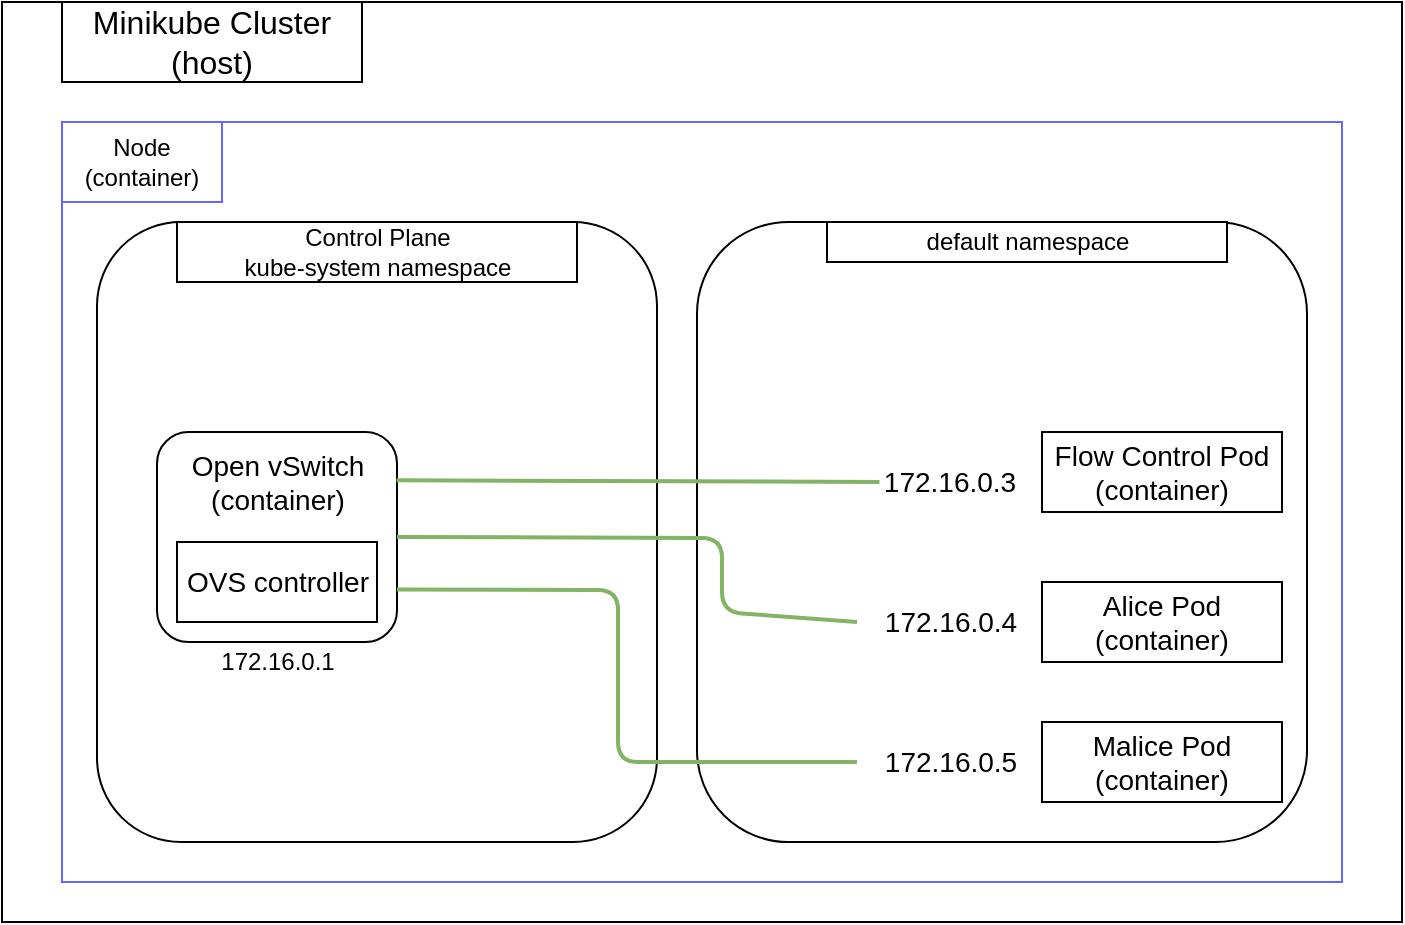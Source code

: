 <mxfile version="14.4.2" type="device" pages="4"><diagram id="SPM80yEfz0V69nwxQwvC" name="Initial State"><mxGraphModel dx="1406" dy="827" grid="1" gridSize="10" guides="1" tooltips="1" connect="1" arrows="1" fold="1" page="1" pageScale="1" pageWidth="850" pageHeight="1100" math="0" shadow="0"><root><mxCell id="0"/><mxCell id="1" parent="0"/><mxCell id="5ASjhGsuJmiU-nz4qk4i-2" value="" style="rounded=0;whiteSpace=wrap;html=1;" parent="1" vertex="1"><mxGeometry x="50" y="200" width="700" height="460" as="geometry"/></mxCell><mxCell id="5ASjhGsuJmiU-nz4qk4i-3" value="&lt;font style=&quot;font-size: 16px&quot;&gt;Minikube Cluster&lt;br&gt;(host)&lt;br&gt;&lt;/font&gt;" style="rounded=0;whiteSpace=wrap;html=1;" parent="1" vertex="1"><mxGeometry x="80" y="200" width="150" height="40" as="geometry"/></mxCell><mxCell id="9nFY7eV2wJj011dFa0R3-2" value="" style="rounded=0;whiteSpace=wrap;html=1;strokeColor=#6666FF;" parent="1" vertex="1"><mxGeometry x="80" y="260" width="640" height="380" as="geometry"/></mxCell><mxCell id="9nFY7eV2wJj011dFa0R3-3" value="Node&lt;br&gt;(container)" style="rounded=0;whiteSpace=wrap;html=1;strokeColor=#6666FF;" parent="1" vertex="1"><mxGeometry x="80" y="260" width="80" height="40" as="geometry"/></mxCell><mxCell id="9nFY7eV2wJj011dFa0R3-1" value="" style="group" parent="1" vertex="1" connectable="0"><mxGeometry x="97.5" y="310" width="605" height="340" as="geometry"/></mxCell><mxCell id="5ASjhGsuJmiU-nz4qk4i-6" value="" style="rounded=1;whiteSpace=wrap;html=1;" parent="9nFY7eV2wJj011dFa0R3-1" vertex="1"><mxGeometry width="280" height="310" as="geometry"/></mxCell><mxCell id="5ASjhGsuJmiU-nz4qk4i-8" value="Control Plane&lt;br&gt;kube-system namespace" style="rounded=0;whiteSpace=wrap;html=1;" parent="9nFY7eV2wJj011dFa0R3-1" vertex="1"><mxGeometry x="40" width="200" height="30" as="geometry"/></mxCell><mxCell id="5ASjhGsuJmiU-nz4qk4i-9" value="&lt;font style=&quot;font-size: 16px&quot;&gt;&lt;br&gt;&lt;/font&gt;" style="rounded=1;whiteSpace=wrap;html=1;" parent="9nFY7eV2wJj011dFa0R3-1" vertex="1"><mxGeometry x="30" y="105" width="120" height="105" as="geometry"/></mxCell><mxCell id="5ASjhGsuJmiU-nz4qk4i-11" value="" style="rounded=1;whiteSpace=wrap;html=1;" parent="9nFY7eV2wJj011dFa0R3-1" vertex="1"><mxGeometry x="300" width="305" height="310" as="geometry"/></mxCell><mxCell id="klybUJO9stq1i2S6__V8-2" value="172.16.0.3" style="text;html=1;strokeColor=none;fillColor=none;align=center;verticalAlign=middle;whiteSpace=wrap;rounded=0;fontSize=14;" parent="9nFY7eV2wJj011dFa0R3-1" vertex="1"><mxGeometry x="391.25" y="120" width="70" height="20" as="geometry"/></mxCell><mxCell id="klybUJO9stq1i2S6__V8-3" value="172.16.0.1" style="text;html=1;strokeColor=none;fillColor=none;align=center;verticalAlign=middle;whiteSpace=wrap;rounded=0;" parent="9nFY7eV2wJj011dFa0R3-1" vertex="1"><mxGeometry x="55" y="210" width="70" height="20" as="geometry"/></mxCell><mxCell id="lihId6UX3un8bzZOQSRV-1" value="default namespace" style="rounded=0;whiteSpace=wrap;html=1;" parent="9nFY7eV2wJj011dFa0R3-1" vertex="1"><mxGeometry x="365" width="200" height="20" as="geometry"/></mxCell><mxCell id="UflOqL2dVe9mE2yYyN1r-18" value="" style="rounded=0;whiteSpace=wrap;html=1;fontSize=14;" parent="9nFY7eV2wJj011dFa0R3-1" vertex="1"><mxGeometry x="472.5" y="250" width="120" height="40" as="geometry"/></mxCell><mxCell id="UflOqL2dVe9mE2yYyN1r-19" value="172.16.0.4" style="text;html=1;strokeColor=none;fillColor=none;align=center;verticalAlign=middle;whiteSpace=wrap;rounded=0;fontSize=14;" parent="9nFY7eV2wJj011dFa0R3-1" vertex="1"><mxGeometry x="380" y="190" width="92.5" height="20" as="geometry"/></mxCell><mxCell id="UflOqL2dVe9mE2yYyN1r-20" value="172.16.0.5" style="text;html=1;strokeColor=none;fillColor=none;align=center;verticalAlign=middle;whiteSpace=wrap;rounded=0;fontSize=14;" parent="9nFY7eV2wJj011dFa0R3-1" vertex="1"><mxGeometry x="380" y="260" width="92.5" height="20" as="geometry"/></mxCell><mxCell id="UflOqL2dVe9mE2yYyN1r-22" value="" style="endArrow=none;html=1;strokeWidth=2;fontSize=14;exitX=1;exitY=0.75;exitDx=0;exitDy=0;entryX=0;entryY=0.5;entryDx=0;entryDy=0;fillColor=#d5e8d4;strokeColor=#82b366;" parent="9nFY7eV2wJj011dFa0R3-1" source="5ASjhGsuJmiU-nz4qk4i-9" target="UflOqL2dVe9mE2yYyN1r-20" edge="1"><mxGeometry width="50" height="50" relative="1" as="geometry"><mxPoint x="822.5" y="300" as="sourcePoint"/><mxPoint x="872.5" y="250" as="targetPoint"/><Array as="points"><mxPoint x="260.5" y="184"/><mxPoint x="260.5" y="270"/></Array></mxGeometry></mxCell><mxCell id="UflOqL2dVe9mE2yYyN1r-23" value="Malice Pod&lt;br&gt;(container)" style="text;html=1;strokeColor=none;fillColor=none;align=center;verticalAlign=middle;whiteSpace=wrap;rounded=0;fontSize=14;" parent="9nFY7eV2wJj011dFa0R3-1" vertex="1"><mxGeometry x="492.5" y="250" width="80" height="40" as="geometry"/></mxCell><mxCell id="kLBeLT3nm2p9U1i9RvKl-1" value="Open vSwitch&lt;br style=&quot;font-size: 14px;&quot;&gt;(container)" style="text;html=1;strokeColor=none;fillColor=none;align=center;verticalAlign=middle;whiteSpace=wrap;rounded=0;fontSize=14;" parent="9nFY7eV2wJj011dFa0R3-1" vertex="1"><mxGeometry x="45" y="110" width="90" height="40" as="geometry"/></mxCell><mxCell id="_FuGeGbYFDOOqnuU3PDI-1" value="" style="endArrow=none;html=1;fontSize=14;entryX=0;entryY=0.5;entryDx=0;entryDy=0;exitX=0.998;exitY=0.23;exitDx=0;exitDy=0;exitPerimeter=0;fillColor=#d5e8d4;strokeColor=#82b366;strokeWidth=2;" parent="9nFY7eV2wJj011dFa0R3-1" source="5ASjhGsuJmiU-nz4qk4i-9" target="klybUJO9stq1i2S6__V8-2" edge="1"><mxGeometry width="50" height="50" relative="1" as="geometry"><mxPoint x="392.5" y="200" as="sourcePoint"/><mxPoint x="442.5" y="150" as="targetPoint"/></mxGeometry></mxCell><mxCell id="_FuGeGbYFDOOqnuU3PDI-2" value="" style="endArrow=none;html=1;strokeWidth=2;fontSize=14;exitX=1;exitY=0.5;exitDx=0;exitDy=0;entryX=0;entryY=0.5;entryDx=0;entryDy=0;fillColor=#d5e8d4;strokeColor=#82b366;" parent="9nFY7eV2wJj011dFa0R3-1" source="5ASjhGsuJmiU-nz4qk4i-9" target="UflOqL2dVe9mE2yYyN1r-19" edge="1"><mxGeometry width="50" height="50" relative="1" as="geometry"><mxPoint x="232.5" y="190" as="sourcePoint"/><mxPoint x="282.5" y="140" as="targetPoint"/><Array as="points"><mxPoint x="312.5" y="158"/><mxPoint x="312.5" y="195"/></Array></mxGeometry></mxCell><mxCell id="kLBeLT3nm2p9U1i9RvKl-2" value="OVS controller" style="rounded=0;whiteSpace=wrap;html=1;fontSize=14;" parent="9nFY7eV2wJj011dFa0R3-1" vertex="1"><mxGeometry x="40" y="160" width="100" height="40" as="geometry"/></mxCell><mxCell id="0B1JP8FjPePatAGm551s-1" value="" style="rounded=0;whiteSpace=wrap;html=1;fontSize=14;" parent="9nFY7eV2wJj011dFa0R3-1" vertex="1"><mxGeometry x="472.5" y="105" width="120" height="40" as="geometry"/></mxCell><mxCell id="UflOqL2dVe9mE2yYyN1r-7" value="Flow Control Pod&lt;br&gt;(container)" style="text;html=1;strokeColor=none;fillColor=none;align=center;verticalAlign=middle;whiteSpace=wrap;rounded=0;fontSize=14;" parent="9nFY7eV2wJj011dFa0R3-1" vertex="1"><mxGeometry x="472.5" y="105" width="120.0" height="40" as="geometry"/></mxCell><mxCell id="RWAV6x3wuJFrrtSgIS4D-1" value="" style="rounded=0;whiteSpace=wrap;html=1;fontSize=14;" parent="9nFY7eV2wJj011dFa0R3-1" vertex="1"><mxGeometry x="472.5" y="180" width="120" height="40" as="geometry"/></mxCell><mxCell id="RWAV6x3wuJFrrtSgIS4D-2" value="Alice Pod&lt;br&gt;(container)" style="text;html=1;strokeColor=none;fillColor=none;align=center;verticalAlign=middle;whiteSpace=wrap;rounded=0;fontSize=14;" parent="9nFY7eV2wJj011dFa0R3-1" vertex="1"><mxGeometry x="492.5" y="180" width="80" height="40" as="geometry"/></mxCell></root></mxGraphModel></diagram><diagram id="PsvHld23e1mlhPz0Zdyc" name="Normal operation"><mxGraphModel dx="1406" dy="827" grid="1" gridSize="10" guides="1" tooltips="1" connect="1" arrows="1" fold="1" page="1" pageScale="1" pageWidth="850" pageHeight="1100" math="0" shadow="0"><root><mxCell id="Ak8CmOIezb1qrzMnsXGI-0"/><mxCell id="Ak8CmOIezb1qrzMnsXGI-1" parent="Ak8CmOIezb1qrzMnsXGI-0"/><mxCell id="16PtyauGCBvtimo_j_Vf-0" value="" style="rounded=0;whiteSpace=wrap;html=1;" parent="Ak8CmOIezb1qrzMnsXGI-1" vertex="1"><mxGeometry x="50" y="200" width="700" height="460" as="geometry"/></mxCell><mxCell id="16PtyauGCBvtimo_j_Vf-1" value="&lt;font style=&quot;font-size: 16px&quot;&gt;Minikube Cluster&lt;br&gt;(host)&lt;br&gt;&lt;/font&gt;" style="rounded=0;whiteSpace=wrap;html=1;" parent="Ak8CmOIezb1qrzMnsXGI-1" vertex="1"><mxGeometry x="80" y="200" width="150" height="40" as="geometry"/></mxCell><mxCell id="16PtyauGCBvtimo_j_Vf-2" value="" style="rounded=0;whiteSpace=wrap;html=1;strokeColor=#6666FF;" parent="Ak8CmOIezb1qrzMnsXGI-1" vertex="1"><mxGeometry x="80" y="260" width="640" height="380" as="geometry"/></mxCell><mxCell id="16PtyauGCBvtimo_j_Vf-3" value="Node&lt;br&gt;(container)" style="rounded=0;whiteSpace=wrap;html=1;strokeColor=#6666FF;" parent="Ak8CmOIezb1qrzMnsXGI-1" vertex="1"><mxGeometry x="80" y="260" width="80" height="40" as="geometry"/></mxCell><mxCell id="16PtyauGCBvtimo_j_Vf-4" value="" style="group" parent="Ak8CmOIezb1qrzMnsXGI-1" vertex="1" connectable="0"><mxGeometry x="97.5" y="310" width="605" height="340" as="geometry"/></mxCell><mxCell id="16PtyauGCBvtimo_j_Vf-5" value="" style="rounded=1;whiteSpace=wrap;html=1;" parent="16PtyauGCBvtimo_j_Vf-4" vertex="1"><mxGeometry width="280" height="310" as="geometry"/></mxCell><mxCell id="16PtyauGCBvtimo_j_Vf-6" value="Control Plane&lt;br&gt;kube-system namespace" style="rounded=0;whiteSpace=wrap;html=1;" parent="16PtyauGCBvtimo_j_Vf-4" vertex="1"><mxGeometry x="40" width="200" height="30" as="geometry"/></mxCell><mxCell id="16PtyauGCBvtimo_j_Vf-7" value="&lt;font style=&quot;font-size: 16px&quot;&gt;&lt;br&gt;&lt;/font&gt;" style="rounded=1;whiteSpace=wrap;html=1;" parent="16PtyauGCBvtimo_j_Vf-4" vertex="1"><mxGeometry x="30" y="105" width="120" height="105" as="geometry"/></mxCell><mxCell id="16PtyauGCBvtimo_j_Vf-8" value="" style="rounded=1;whiteSpace=wrap;html=1;" parent="16PtyauGCBvtimo_j_Vf-4" vertex="1"><mxGeometry x="300" width="305" height="310" as="geometry"/></mxCell><mxCell id="16PtyauGCBvtimo_j_Vf-12" value="172.16.0.3" style="text;html=1;strokeColor=none;fillColor=none;align=center;verticalAlign=middle;whiteSpace=wrap;rounded=0;fontSize=14;" parent="16PtyauGCBvtimo_j_Vf-4" vertex="1"><mxGeometry x="391.25" y="120" width="70" height="20" as="geometry"/></mxCell><mxCell id="16PtyauGCBvtimo_j_Vf-13" value="172.16.0.1" style="text;html=1;strokeColor=none;fillColor=none;align=center;verticalAlign=middle;whiteSpace=wrap;rounded=0;" parent="16PtyauGCBvtimo_j_Vf-4" vertex="1"><mxGeometry x="55" y="210" width="70" height="20" as="geometry"/></mxCell><mxCell id="16PtyauGCBvtimo_j_Vf-14" value="default namespace" style="rounded=0;whiteSpace=wrap;html=1;" parent="16PtyauGCBvtimo_j_Vf-4" vertex="1"><mxGeometry x="365" width="200" height="20" as="geometry"/></mxCell><mxCell id="16PtyauGCBvtimo_j_Vf-34" value="" style="rounded=0;whiteSpace=wrap;html=1;fontSize=14;" parent="16PtyauGCBvtimo_j_Vf-4" vertex="1"><mxGeometry x="472.5" y="250" width="120" height="40" as="geometry"/></mxCell><mxCell id="16PtyauGCBvtimo_j_Vf-35" value="172.16.0.4" style="text;html=1;strokeColor=none;fillColor=none;align=center;verticalAlign=middle;whiteSpace=wrap;rounded=0;fontSize=14;" parent="16PtyauGCBvtimo_j_Vf-4" vertex="1"><mxGeometry x="380" y="185" width="92.5" height="20" as="geometry"/></mxCell><mxCell id="16PtyauGCBvtimo_j_Vf-36" value="172.16.0.5" style="text;html=1;strokeColor=none;fillColor=none;align=center;verticalAlign=middle;whiteSpace=wrap;rounded=0;fontSize=14;" parent="16PtyauGCBvtimo_j_Vf-4" vertex="1"><mxGeometry x="380" y="260" width="92.5" height="20" as="geometry"/></mxCell><mxCell id="16PtyauGCBvtimo_j_Vf-39" value="Malice Pod&lt;br&gt;(container)" style="text;html=1;strokeColor=none;fillColor=none;align=center;verticalAlign=middle;whiteSpace=wrap;rounded=0;fontSize=14;" parent="16PtyauGCBvtimo_j_Vf-4" vertex="1"><mxGeometry x="492.5" y="250" width="80" height="40" as="geometry"/></mxCell><mxCell id="16PtyauGCBvtimo_j_Vf-40" value="(2) Receive Ping" style="text;html=1;strokeColor=#9673a6;fillColor=#e1d5e7;align=center;verticalAlign=middle;whiteSpace=wrap;rounded=0;fontSize=14;" parent="16PtyauGCBvtimo_j_Vf-4" vertex="1"><mxGeometry x="322.5" y="160" width="107.5" height="20" as="geometry"/></mxCell><mxCell id="1alvN_VIk32vMGdSOUgh-2" value="Open vSwitch&lt;br&gt;(container)" style="text;html=1;strokeColor=none;fillColor=none;align=center;verticalAlign=middle;whiteSpace=wrap;rounded=0;fontSize=14;" parent="16PtyauGCBvtimo_j_Vf-4" vertex="1"><mxGeometry x="45" y="110" width="90" height="40" as="geometry"/></mxCell><mxCell id="SONWfzKCYsus6uXxr7sT-0" value="&lt;span&gt;OVS controller&lt;/span&gt;" style="rounded=0;whiteSpace=wrap;html=1;fontSize=14;" parent="16PtyauGCBvtimo_j_Vf-4" vertex="1"><mxGeometry x="40" y="160" width="100" height="40" as="geometry"/></mxCell><mxCell id="QdnZntp3UHXR1tHoXwg9-0" value="" style="endArrow=none;html=1;strokeWidth=2;fontSize=14;entryX=0;entryY=0.5;entryDx=0;entryDy=0;exitX=1.001;exitY=0.229;exitDx=0;exitDy=0;exitPerimeter=0;fillColor=#d5e8d4;strokeColor=#82b366;" parent="16PtyauGCBvtimo_j_Vf-4" source="16PtyauGCBvtimo_j_Vf-7" target="16PtyauGCBvtimo_j_Vf-12" edge="1"><mxGeometry width="50" height="50" relative="1" as="geometry"><mxPoint x="202.5" y="270" as="sourcePoint"/><mxPoint x="252.5" y="220" as="targetPoint"/></mxGeometry></mxCell><mxCell id="QdnZntp3UHXR1tHoXwg9-1" value="" style="endArrow=none;html=1;strokeWidth=2;fontSize=14;entryX=0;entryY=0.5;entryDx=0;entryDy=0;exitX=1.005;exitY=0.519;exitDx=0;exitDy=0;fillColor=#d5e8d4;strokeColor=#82b366;exitPerimeter=0;" parent="16PtyauGCBvtimo_j_Vf-4" source="16PtyauGCBvtimo_j_Vf-7" target="16PtyauGCBvtimo_j_Vf-35" edge="1"><mxGeometry width="50" height="50" relative="1" as="geometry"><mxPoint x="142.5" y="120" as="sourcePoint"/><mxPoint x="192.5" y="70" as="targetPoint"/><Array as="points"><mxPoint x="312.5" y="160"/><mxPoint x="312.5" y="195"/></Array></mxGeometry></mxCell><mxCell id="QdnZntp3UHXR1tHoXwg9-2" value="" style="endArrow=none;html=1;strokeWidth=2;fontSize=14;exitX=1;exitY=0.75;exitDx=0;exitDy=0;entryX=0;entryY=0.5;entryDx=0;entryDy=0;fillColor=#d5e8d4;strokeColor=#82b366;" parent="16PtyauGCBvtimo_j_Vf-4" source="16PtyauGCBvtimo_j_Vf-7" target="16PtyauGCBvtimo_j_Vf-36" edge="1"><mxGeometry width="50" height="50" relative="1" as="geometry"><mxPoint x="282.5" y="170" as="sourcePoint"/><mxPoint x="332.5" y="120" as="targetPoint"/><Array as="points"><mxPoint x="262.5" y="184"/><mxPoint x="262.5" y="270"/></Array></mxGeometry></mxCell><mxCell id="ZluGyQhz3PD1FyBHkYBm-0" value="" style="rounded=0;whiteSpace=wrap;html=1;fontSize=14;" parent="16PtyauGCBvtimo_j_Vf-4" vertex="1"><mxGeometry x="472.5" y="105" width="120" height="40" as="geometry"/></mxCell><mxCell id="ZluGyQhz3PD1FyBHkYBm-1" value="&lt;div style=&quot;font-size: 13px&quot;&gt;&lt;font style=&quot;font-size: 13px&quot;&gt;Flow Control Pod &lt;br&gt;&lt;/font&gt;&lt;/div&gt;&lt;div style=&quot;font-size: 13px&quot;&gt;&lt;font style=&quot;font-size: 13px&quot;&gt;(container)&lt;/font&gt;&lt;/div&gt;" style="text;html=1;strokeColor=none;fillColor=none;align=center;verticalAlign=middle;whiteSpace=wrap;rounded=0;fontSize=14;" parent="16PtyauGCBvtimo_j_Vf-4" vertex="1"><mxGeometry x="481.25" y="105" width="102.5" height="40" as="geometry"/></mxCell><mxCell id="dK9OJnZrPMYMhMrwbzGz-0" value="" style="rounded=0;whiteSpace=wrap;html=1;fontSize=14;" parent="16PtyauGCBvtimo_j_Vf-4" vertex="1"><mxGeometry x="472.5" y="175" width="120" height="40" as="geometry"/></mxCell><mxCell id="dK9OJnZrPMYMhMrwbzGz-1" value="Alice Pod&lt;br&gt;(container)" style="text;html=1;strokeColor=none;fillColor=none;align=center;verticalAlign=middle;whiteSpace=wrap;rounded=0;fontSize=14;" parent="16PtyauGCBvtimo_j_Vf-4" vertex="1"><mxGeometry x="492.5" y="175" width="80" height="40" as="geometry"/></mxCell><mxCell id="5mBCPglNP2UcSO64NLHf-0" value="(1) Ping Alice" style="text;html=1;strokeColor=#9673a6;fillColor=#e1d5e7;align=center;verticalAlign=middle;whiteSpace=wrap;rounded=0;fontSize=14;" parent="16PtyauGCBvtimo_j_Vf-4" vertex="1"><mxGeometry x="272.5" y="240" width="100" height="20" as="geometry"/></mxCell></root></mxGraphModel></diagram><diagram id="keTgcMTT-1bJGkDbGJUV" name="Blocking an ip"><mxGraphModel dx="1406" dy="827" grid="1" gridSize="10" guides="1" tooltips="1" connect="1" arrows="1" fold="1" page="1" pageScale="1" pageWidth="850" pageHeight="1100" math="0" shadow="0"><root><mxCell id="qSN2E5AB2AXE3U8TbIWF-0"/><mxCell id="qSN2E5AB2AXE3U8TbIWF-1" parent="qSN2E5AB2AXE3U8TbIWF-0"/><mxCell id="imavGSYHY58KIITNxWRX-0" value="" style="rounded=0;whiteSpace=wrap;html=1;" parent="qSN2E5AB2AXE3U8TbIWF-1" vertex="1"><mxGeometry x="50" y="200" width="700" height="460" as="geometry"/></mxCell><mxCell id="imavGSYHY58KIITNxWRX-1" value="&lt;font style=&quot;font-size: 16px&quot;&gt;Minikube Cluster&lt;br&gt;(host)&lt;br&gt;&lt;/font&gt;" style="rounded=0;whiteSpace=wrap;html=1;" parent="qSN2E5AB2AXE3U8TbIWF-1" vertex="1"><mxGeometry x="80" y="200" width="150" height="40" as="geometry"/></mxCell><mxCell id="imavGSYHY58KIITNxWRX-2" value="" style="rounded=0;whiteSpace=wrap;html=1;strokeColor=#6666FF;" parent="qSN2E5AB2AXE3U8TbIWF-1" vertex="1"><mxGeometry x="80" y="260" width="640" height="380" as="geometry"/></mxCell><mxCell id="imavGSYHY58KIITNxWRX-3" value="Node&lt;br&gt;(container)" style="rounded=0;whiteSpace=wrap;html=1;strokeColor=#6666FF;" parent="qSN2E5AB2AXE3U8TbIWF-1" vertex="1"><mxGeometry x="80" y="260" width="80" height="40" as="geometry"/></mxCell><mxCell id="imavGSYHY58KIITNxWRX-4" value="" style="group" parent="qSN2E5AB2AXE3U8TbIWF-1" vertex="1" connectable="0"><mxGeometry x="97.5" y="310" width="605" height="340" as="geometry"/></mxCell><mxCell id="imavGSYHY58KIITNxWRX-5" value="" style="rounded=1;whiteSpace=wrap;html=1;" parent="imavGSYHY58KIITNxWRX-4" vertex="1"><mxGeometry width="280" height="310" as="geometry"/></mxCell><mxCell id="imavGSYHY58KIITNxWRX-6" value="Control Plane&lt;br&gt;kube-system namespace" style="rounded=0;whiteSpace=wrap;html=1;" parent="imavGSYHY58KIITNxWRX-4" vertex="1"><mxGeometry x="40" width="200" height="30" as="geometry"/></mxCell><mxCell id="imavGSYHY58KIITNxWRX-7" value="&lt;font style=&quot;font-size: 16px&quot;&gt;&lt;br&gt;&lt;/font&gt;" style="rounded=1;whiteSpace=wrap;html=1;" parent="imavGSYHY58KIITNxWRX-4" vertex="1"><mxGeometry x="30" y="105" width="120" height="135" as="geometry"/></mxCell><mxCell id="imavGSYHY58KIITNxWRX-8" value="" style="rounded=1;whiteSpace=wrap;html=1;" parent="imavGSYHY58KIITNxWRX-4" vertex="1"><mxGeometry x="300" width="305" height="310" as="geometry"/></mxCell><mxCell id="imavGSYHY58KIITNxWRX-10" value="" style="endArrow=none;html=1;entryX=0;entryY=0.5;entryDx=0;entryDy=0;fillColor=#d5e8d4;strokeColor=#82b366;strokeWidth=2;" parent="imavGSYHY58KIITNxWRX-4" target="imavGSYHY58KIITNxWRX-12" edge="1"><mxGeometry width="50" height="50" relative="1" as="geometry"><mxPoint x="150.5" y="210" as="sourcePoint"/><mxPoint x="460" y="180" as="targetPoint"/><Array as="points"><mxPoint x="292.5" y="210"/><mxPoint x="292.5" y="185"/></Array></mxGeometry></mxCell><mxCell id="imavGSYHY58KIITNxWRX-12" value="172.16.0.5" style="text;html=1;strokeColor=none;fillColor=none;align=center;verticalAlign=middle;whiteSpace=wrap;rounded=0;fontSize=14;" parent="imavGSYHY58KIITNxWRX-4" vertex="1"><mxGeometry x="392.5" y="155" width="70" height="20" as="geometry"/></mxCell><mxCell id="imavGSYHY58KIITNxWRX-14" value="default namespace" style="rounded=0;whiteSpace=wrap;html=1;" parent="imavGSYHY58KIITNxWRX-4" vertex="1"><mxGeometry x="365" width="200" height="20" as="geometry"/></mxCell><mxCell id="imavGSYHY58KIITNxWRX-34" value="" style="rounded=0;whiteSpace=wrap;html=1;fontSize=14;" parent="imavGSYHY58KIITNxWRX-4" vertex="1"><mxGeometry x="462.5" y="220" width="120" height="40" as="geometry"/></mxCell><mxCell id="imavGSYHY58KIITNxWRX-36" value="172.16.0.10" style="text;html=1;strokeColor=none;fillColor=none;align=center;verticalAlign=middle;whiteSpace=wrap;rounded=0;fontSize=14;" parent="imavGSYHY58KIITNxWRX-4" vertex="1"><mxGeometry x="365" y="230" width="92.5" height="20" as="geometry"/></mxCell><mxCell id="imavGSYHY58KIITNxWRX-38" value="" style="endArrow=none;html=1;strokeWidth=2;fontSize=14;exitX=0.5;exitY=1;exitDx=0;exitDy=0;entryX=0;entryY=0.5;entryDx=0;entryDy=0;fillColor=#d5e8d4;strokeColor=#82b366;" parent="imavGSYHY58KIITNxWRX-4" source="imavGSYHY58KIITNxWRX-7" target="imavGSYHY58KIITNxWRX-36" edge="1"><mxGeometry width="50" height="50" relative="1" as="geometry"><mxPoint x="822.5" y="300" as="sourcePoint"/><mxPoint x="872.5" y="250" as="targetPoint"/><Array as="points"><mxPoint x="90.5" y="270"/><mxPoint x="260.5" y="270"/></Array></mxGeometry></mxCell><mxCell id="imavGSYHY58KIITNxWRX-39" value="Malice Pod&lt;br&gt;(container)" style="text;html=1;strokeColor=none;fillColor=none;align=center;verticalAlign=middle;whiteSpace=wrap;rounded=0;fontSize=14;" parent="imavGSYHY58KIITNxWRX-4" vertex="1"><mxGeometry x="482.5" y="220" width="80" height="40" as="geometry"/></mxCell><mxCell id="WKO1tmel5UDdd7sq0-X2-0" value="Open vSwitch&lt;br style=&quot;font-size: 14px;&quot;&gt;(container)" style="text;html=1;strokeColor=none;fillColor=none;align=center;verticalAlign=middle;whiteSpace=wrap;rounded=0;fontSize=14;" parent="imavGSYHY58KIITNxWRX-4" vertex="1"><mxGeometry x="40" y="105" width="100" height="40" as="geometry"/></mxCell><mxCell id="rFEf9VwkvCdFnXQiIK76-0" value="OVS controller" style="rounded=0;whiteSpace=wrap;html=1;fontSize=14;" parent="imavGSYHY58KIITNxWRX-4" vertex="1"><mxGeometry x="40" y="190" width="100" height="40" as="geometry"/></mxCell><mxCell id="xgLrA5us30TwwrxscYjw-0" value="" style="endArrow=classic;html=1;strokeWidth=2;fontSize=14;entryX=0.5;entryY=1;entryDx=0;entryDy=0;" parent="imavGSYHY58KIITNxWRX-4" source="rFEf9VwkvCdFnXQiIK76-0" target="WKO1tmel5UDdd7sq0-X2-0" edge="1"><mxGeometry width="50" height="50" relative="1" as="geometry"><mxPoint x="302.5" y="310" as="sourcePoint"/><mxPoint x="352.5" y="260" as="targetPoint"/></mxGeometry></mxCell><mxCell id="xgLrA5us30TwwrxscYjw-1" value="(2) Block&lt;br&gt;Rule" style="text;html=1;strokeColor=#9673a6;fillColor=#e1d5e7;align=center;verticalAlign=middle;whiteSpace=wrap;rounded=0;fontSize=14;" parent="imavGSYHY58KIITNxWRX-4" vertex="1"><mxGeometry x="12.5" y="155" width="62.5" height="30" as="geometry"/></mxCell><mxCell id="2KGL6JSnhnwdCb5bLyB0-2" value="" style="rounded=0;whiteSpace=wrap;html=1;fontSize=14;" parent="imavGSYHY58KIITNxWRX-4" vertex="1"><mxGeometry x="462.5" y="145" width="120" height="40" as="geometry"/></mxCell><mxCell id="2KGL6JSnhnwdCb5bLyB0-3" value="Alice Pod&lt;br&gt;(container)" style="text;html=1;strokeColor=none;fillColor=none;align=center;verticalAlign=middle;whiteSpace=wrap;rounded=0;fontSize=14;" parent="imavGSYHY58KIITNxWRX-4" vertex="1"><mxGeometry x="485" y="145" width="80" height="40" as="geometry"/></mxCell><mxCell id="2KGL6JSnhnwdCb5bLyB0-4" value="" style="rounded=0;whiteSpace=wrap;html=1;fontSize=14;" parent="imavGSYHY58KIITNxWRX-4" vertex="1"><mxGeometry x="462.5" y="65" width="120" height="40" as="geometry"/></mxCell><mxCell id="2KGL6JSnhnwdCb5bLyB0-5" value="&lt;font style=&quot;font-size: 12px&quot;&gt;Flow Control Pod&lt;br&gt;(container)&lt;/font&gt;" style="text;html=1;strokeColor=none;fillColor=none;align=center;verticalAlign=middle;whiteSpace=wrap;rounded=0;fontSize=14;" parent="imavGSYHY58KIITNxWRX-4" vertex="1"><mxGeometry x="475" y="65" width="95" height="40" as="geometry"/></mxCell><mxCell id="WCiJwguJgRPRZIBmb-hc-0" value="" style="endArrow=none;html=1;entryX=0;entryY=0.5;entryDx=0;entryDy=0;fillColor=#d5e8d4;strokeColor=#82b366;strokeWidth=2;" parent="imavGSYHY58KIITNxWRX-4" source="imavGSYHY58KIITNxWRX-7" target="WCiJwguJgRPRZIBmb-hc-1" edge="1"><mxGeometry width="50" height="50" relative="1" as="geometry"><mxPoint x="155" y="155" as="sourcePoint"/><mxPoint x="356.25" y="-203.75" as="targetPoint"/><Array as="points"><mxPoint x="286.25" y="136.25"/><mxPoint x="286.25" y="111.25"/></Array></mxGeometry></mxCell><mxCell id="WCiJwguJgRPRZIBmb-hc-1" value="172.16.0.5" style="text;html=1;strokeColor=none;fillColor=none;align=center;verticalAlign=middle;whiteSpace=wrap;rounded=0;fontSize=14;" parent="imavGSYHY58KIITNxWRX-4" vertex="1"><mxGeometry x="386.25" y="81.25" width="76.25" height="20" as="geometry"/></mxCell><mxCell id="hw6WDhdku9uQnfm4hLo9-0" value="(1) User json input" style="text;html=1;strokeColor=#9673a6;fillColor=#e1d5e7;align=center;verticalAlign=middle;whiteSpace=wrap;rounded=0;fontSize=14;" parent="imavGSYHY58KIITNxWRX-4" vertex="1"><mxGeometry x="302.5" y="42.5" width="90" height="38.75" as="geometry"/></mxCell></root></mxGraphModel></diagram><diagram name="Copy of Blocking an ip" id="bCLXRwtkqUYjj5vDQYk8"><mxGraphModel dx="1406" dy="827" grid="1" gridSize="10" guides="1" tooltips="1" connect="1" arrows="1" fold="1" page="1" pageScale="1" pageWidth="850" pageHeight="1100" math="0" shadow="0"><root><mxCell id="vFdFZEJBm-tF0WLjb7bw-0"/><mxCell id="vFdFZEJBm-tF0WLjb7bw-1" parent="vFdFZEJBm-tF0WLjb7bw-0"/><mxCell id="vFdFZEJBm-tF0WLjb7bw-2" value="" style="rounded=0;whiteSpace=wrap;html=1;" parent="vFdFZEJBm-tF0WLjb7bw-1" vertex="1"><mxGeometry x="50" y="200" width="700" height="460" as="geometry"/></mxCell><mxCell id="vFdFZEJBm-tF0WLjb7bw-3" value="&lt;font style=&quot;font-size: 16px&quot;&gt;Minikube Cluster&lt;br&gt;(host)&lt;br&gt;&lt;/font&gt;" style="rounded=0;whiteSpace=wrap;html=1;" parent="vFdFZEJBm-tF0WLjb7bw-1" vertex="1"><mxGeometry x="80" y="200" width="150" height="40" as="geometry"/></mxCell><mxCell id="vFdFZEJBm-tF0WLjb7bw-4" value="" style="rounded=0;whiteSpace=wrap;html=1;strokeColor=#6666FF;" parent="vFdFZEJBm-tF0WLjb7bw-1" vertex="1"><mxGeometry x="80" y="260" width="640" height="380" as="geometry"/></mxCell><mxCell id="vFdFZEJBm-tF0WLjb7bw-5" value="Node&lt;br&gt;(container)" style="rounded=0;whiteSpace=wrap;html=1;strokeColor=#6666FF;" parent="vFdFZEJBm-tF0WLjb7bw-1" vertex="1"><mxGeometry x="80" y="260" width="80" height="40" as="geometry"/></mxCell><mxCell id="vFdFZEJBm-tF0WLjb7bw-6" value="" style="group" parent="vFdFZEJBm-tF0WLjb7bw-1" vertex="1" connectable="0"><mxGeometry x="97.5" y="310" width="605" height="340" as="geometry"/></mxCell><mxCell id="vFdFZEJBm-tF0WLjb7bw-7" value="" style="rounded=1;whiteSpace=wrap;html=1;" parent="vFdFZEJBm-tF0WLjb7bw-6" vertex="1"><mxGeometry width="280" height="310" as="geometry"/></mxCell><mxCell id="vFdFZEJBm-tF0WLjb7bw-8" value="Control Plane&lt;br&gt;kube-system namespace" style="rounded=0;whiteSpace=wrap;html=1;" parent="vFdFZEJBm-tF0WLjb7bw-6" vertex="1"><mxGeometry x="40" width="200" height="30" as="geometry"/></mxCell><mxCell id="vFdFZEJBm-tF0WLjb7bw-9" value="&lt;font style=&quot;font-size: 16px&quot;&gt;&lt;br&gt;&lt;/font&gt;" style="rounded=1;whiteSpace=wrap;html=1;" parent="vFdFZEJBm-tF0WLjb7bw-6" vertex="1"><mxGeometry x="30" y="105" width="120" height="135" as="geometry"/></mxCell><mxCell id="vFdFZEJBm-tF0WLjb7bw-10" value="" style="rounded=1;whiteSpace=wrap;html=1;" parent="vFdFZEJBm-tF0WLjb7bw-6" vertex="1"><mxGeometry x="300" width="305" height="310" as="geometry"/></mxCell><mxCell id="vFdFZEJBm-tF0WLjb7bw-11" value="" style="endArrow=none;html=1;entryX=0;entryY=0.5;entryDx=0;entryDy=0;fillColor=#d5e8d4;strokeColor=#82b366;strokeWidth=2;exitX=1;exitY=0.75;exitDx=0;exitDy=0;" parent="vFdFZEJBm-tF0WLjb7bw-6" source="vFdFZEJBm-tF0WLjb7bw-9" target="vFdFZEJBm-tF0WLjb7bw-12" edge="1"><mxGeometry width="50" height="50" relative="1" as="geometry"><mxPoint x="150.5" y="130" as="sourcePoint"/><mxPoint x="460" y="180" as="targetPoint"/><Array as="points"><mxPoint x="292.5" y="210"/><mxPoint x="292.5" y="185"/></Array></mxGeometry></mxCell><mxCell id="vFdFZEJBm-tF0WLjb7bw-12" value="172.16.0.5" style="text;html=1;strokeColor=none;fillColor=none;align=center;verticalAlign=middle;whiteSpace=wrap;rounded=0;fontSize=14;" parent="vFdFZEJBm-tF0WLjb7bw-6" vertex="1"><mxGeometry x="392.5" y="155" width="70" height="20" as="geometry"/></mxCell><mxCell id="vFdFZEJBm-tF0WLjb7bw-13" value="default namespace" style="rounded=0;whiteSpace=wrap;html=1;" parent="vFdFZEJBm-tF0WLjb7bw-6" vertex="1"><mxGeometry x="365" width="200" height="20" as="geometry"/></mxCell><mxCell id="vFdFZEJBm-tF0WLjb7bw-14" value="" style="rounded=0;whiteSpace=wrap;html=1;fontSize=14;" parent="vFdFZEJBm-tF0WLjb7bw-6" vertex="1"><mxGeometry x="462.5" y="220" width="120" height="40" as="geometry"/></mxCell><mxCell id="vFdFZEJBm-tF0WLjb7bw-15" value="172.16.0.10" style="text;html=1;strokeColor=none;fillColor=none;align=center;verticalAlign=middle;whiteSpace=wrap;rounded=0;fontSize=14;" parent="vFdFZEJBm-tF0WLjb7bw-6" vertex="1"><mxGeometry x="365" y="230" width="92.5" height="20" as="geometry"/></mxCell><mxCell id="vFdFZEJBm-tF0WLjb7bw-16" value="" style="endArrow=none;html=1;strokeWidth=2;fontSize=14;exitX=0.5;exitY=1;exitDx=0;exitDy=0;entryX=0;entryY=0.5;entryDx=0;entryDy=0;fillColor=#f8cecc;strokeColor=#b85450;" parent="vFdFZEJBm-tF0WLjb7bw-6" source="vFdFZEJBm-tF0WLjb7bw-9" target="vFdFZEJBm-tF0WLjb7bw-15" edge="1"><mxGeometry width="50" height="50" relative="1" as="geometry"><mxPoint x="822.5" y="300" as="sourcePoint"/><mxPoint x="872.5" y="250" as="targetPoint"/><Array as="points"><mxPoint x="90.5" y="270"/><mxPoint x="260.5" y="270"/></Array></mxGeometry></mxCell><mxCell id="vFdFZEJBm-tF0WLjb7bw-17" value="Malice Pod&lt;br&gt;(container)" style="text;html=1;strokeColor=none;fillColor=none;align=center;verticalAlign=middle;whiteSpace=wrap;rounded=0;fontSize=14;" parent="vFdFZEJBm-tF0WLjb7bw-6" vertex="1"><mxGeometry x="482.5" y="220" width="80" height="40" as="geometry"/></mxCell><mxCell id="vFdFZEJBm-tF0WLjb7bw-18" value="Open vSwitch&lt;br style=&quot;font-size: 14px;&quot;&gt;(container)" style="text;html=1;strokeColor=none;fillColor=none;align=center;verticalAlign=middle;whiteSpace=wrap;rounded=0;fontSize=14;" parent="vFdFZEJBm-tF0WLjb7bw-6" vertex="1"><mxGeometry x="40" y="105" width="100" height="40" as="geometry"/></mxCell><mxCell id="vFdFZEJBm-tF0WLjb7bw-19" value="OVS controller" style="rounded=0;whiteSpace=wrap;html=1;fontSize=14;" parent="vFdFZEJBm-tF0WLjb7bw-6" vertex="1"><mxGeometry x="40" y="190" width="100" height="40" as="geometry"/></mxCell><mxCell id="vFdFZEJBm-tF0WLjb7bw-20" value="" style="endArrow=classic;html=1;strokeWidth=2;fontSize=14;entryX=0.5;entryY=1;entryDx=0;entryDy=0;" parent="vFdFZEJBm-tF0WLjb7bw-6" source="vFdFZEJBm-tF0WLjb7bw-19" target="vFdFZEJBm-tF0WLjb7bw-18" edge="1"><mxGeometry width="50" height="50" relative="1" as="geometry"><mxPoint x="302.5" y="310" as="sourcePoint"/><mxPoint x="352.5" y="260" as="targetPoint"/></mxGeometry></mxCell><mxCell id="vFdFZEJBm-tF0WLjb7bw-22" value="" style="rounded=0;whiteSpace=wrap;html=1;fontSize=14;" parent="vFdFZEJBm-tF0WLjb7bw-6" vertex="1"><mxGeometry x="462.5" y="145" width="120" height="40" as="geometry"/></mxCell><mxCell id="vFdFZEJBm-tF0WLjb7bw-23" value="Alice Pod&lt;br&gt;(container)" style="text;html=1;strokeColor=none;fillColor=none;align=center;verticalAlign=middle;whiteSpace=wrap;rounded=0;fontSize=14;" parent="vFdFZEJBm-tF0WLjb7bw-6" vertex="1"><mxGeometry x="485" y="145" width="80" height="40" as="geometry"/></mxCell><mxCell id="vFdFZEJBm-tF0WLjb7bw-24" value="" style="rounded=0;whiteSpace=wrap;html=1;fontSize=14;" parent="vFdFZEJBm-tF0WLjb7bw-6" vertex="1"><mxGeometry x="462.5" y="65" width="120" height="40" as="geometry"/></mxCell><mxCell id="vFdFZEJBm-tF0WLjb7bw-25" value="&lt;font style=&quot;font-size: 12px&quot;&gt;Flow Control Pod&lt;br&gt;(container)&lt;/font&gt;" style="text;html=1;strokeColor=none;fillColor=none;align=center;verticalAlign=middle;whiteSpace=wrap;rounded=0;fontSize=14;" parent="vFdFZEJBm-tF0WLjb7bw-6" vertex="1"><mxGeometry x="475" y="65" width="95" height="40" as="geometry"/></mxCell><mxCell id="vFdFZEJBm-tF0WLjb7bw-26" value="" style="endArrow=none;html=1;entryX=0;entryY=0.5;entryDx=0;entryDy=0;fillColor=#d5e8d4;strokeColor=#82b366;strokeWidth=2;exitX=1;exitY=0.25;exitDx=0;exitDy=0;" parent="vFdFZEJBm-tF0WLjb7bw-6" target="vFdFZEJBm-tF0WLjb7bw-27" edge="1"><mxGeometry width="50" height="50" relative="1" as="geometry"><mxPoint x="155" y="155" as="sourcePoint"/><mxPoint x="356.25" y="-203.75" as="targetPoint"/><Array as="points"><mxPoint x="286.25" y="136.25"/><mxPoint x="286.25" y="111.25"/></Array></mxGeometry></mxCell><mxCell id="vFdFZEJBm-tF0WLjb7bw-27" value="172.16.0.5" style="text;html=1;strokeColor=none;fillColor=none;align=center;verticalAlign=middle;whiteSpace=wrap;rounded=0;fontSize=14;" parent="vFdFZEJBm-tF0WLjb7bw-6" vertex="1"><mxGeometry x="386.25" y="81.25" width="76.25" height="20" as="geometry"/></mxCell><mxCell id="8bwUyTz9zFmSSVqRmelw-0" value="Network traffic&lt;br&gt;blocked" style="text;html=1;strokeColor=none;fillColor=none;align=center;verticalAlign=middle;whiteSpace=wrap;rounded=0;fontSize=14;" parent="vFdFZEJBm-tF0WLjb7bw-6" vertex="1"><mxGeometry x="122.5" y="270" width="100" height="40" as="geometry"/></mxCell></root></mxGraphModel></diagram></mxfile>